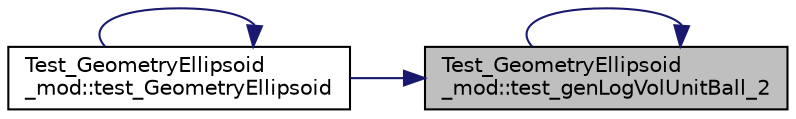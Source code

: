 digraph "Test_GeometryEllipsoid_mod::test_genLogVolUnitBall_2"
{
 // LATEX_PDF_SIZE
  edge [fontname="Helvetica",fontsize="10",labelfontname="Helvetica",labelfontsize="10"];
  node [fontname="Helvetica",fontsize="10",shape=record];
  rankdir="RL";
  Node1 [label="Test_GeometryEllipsoid\l_mod::test_genLogVolUnitBall_2",height=0.2,width=0.4,color="black", fillcolor="grey75", style="filled", fontcolor="black",tooltip=" "];
  Node1 -> Node1 [dir="back",color="midnightblue",fontsize="10",style="solid"];
  Node1 -> Node2 [dir="back",color="midnightblue",fontsize="10",style="solid"];
  Node2 [label="Test_GeometryEllipsoid\l_mod::test_GeometryEllipsoid",height=0.2,width=0.4,color="black", fillcolor="white", style="filled",URL="$namespaceTest__GeometryEllipsoid__mod.html#a4bfc87751e55be3518af11b571531e1d",tooltip=" "];
  Node2 -> Node2 [dir="back",color="midnightblue",fontsize="10",style="solid"];
}
